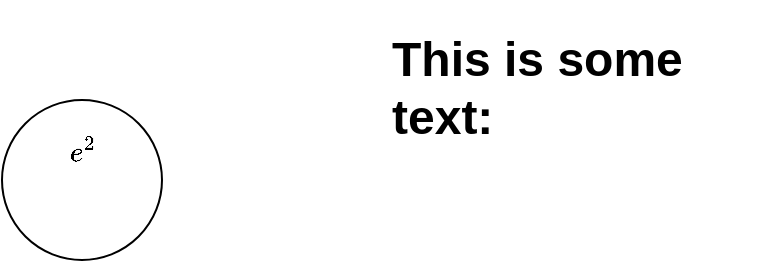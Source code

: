 <mxGraphModel dx="730" dy="1173" grid="1" gridSize="10" guides="1" tooltips="1" connect="1" arrows="1" fold="1" page="1" pageScale="1" pageWidth="850" pageHeight="1100" background="#ffffff"><root><mxCell id="0"/><mxCell id="1" parent="0"/><mxCell id="2" value="$$e^2$$&lt;br&gt;&lt;br&gt;" style="ellipse;whiteSpace=wrap;html=1;aspect=fixed;" vertex="1" parent="1"><mxGeometry x="200" y="110" width="80" height="80" as="geometry"/></mxCell><mxCell id="3" value="&lt;h1&gt;This is some text:&amp;nbsp;&lt;/h1&gt;" style="text;html=1;strokeColor=none;fillColor=none;spacing=5;spacingTop=-20;whiteSpace=wrap;overflow=hidden;rounded=0;" vertex="1" parent="1"><mxGeometry x="390" y="70" width="190" height="120" as="geometry"/></mxCell></root></mxGraphModel>